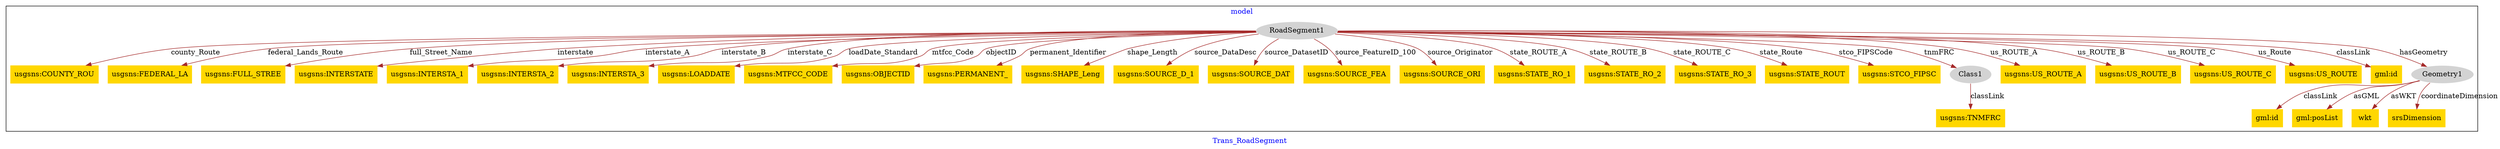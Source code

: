 digraph n0 {
fontcolor="blue"
remincross="true"
label="Trans_RoadSegment"
subgraph cluster {
label="model"
n2[style="filled",color="white",fillcolor="lightgray",label="RoadSegment1"];
n3[shape="plaintext",style="filled",fillcolor="gold",label="usgsns:COUNTY_ROU"];
n4[shape="plaintext",style="filled",fillcolor="gold",label="usgsns:FEDERAL_LA"];
n5[shape="plaintext",style="filled",fillcolor="gold",label="usgsns:FULL_STREE"];
n6[shape="plaintext",style="filled",fillcolor="gold",label="usgsns:INTERSTATE"];
n7[shape="plaintext",style="filled",fillcolor="gold",label="usgsns:INTERSTA_1"];
n8[shape="plaintext",style="filled",fillcolor="gold",label="usgsns:INTERSTA_2"];
n9[shape="plaintext",style="filled",fillcolor="gold",label="usgsns:INTERSTA_3"];
n10[shape="plaintext",style="filled",fillcolor="gold",label="usgsns:LOADDATE"];
n11[shape="plaintext",style="filled",fillcolor="gold",label="usgsns:MTFCC_CODE"];
n12[shape="plaintext",style="filled",fillcolor="gold",label="usgsns:OBJECTID"];
n13[shape="plaintext",style="filled",fillcolor="gold",label="usgsns:PERMANENT_"];
n14[shape="plaintext",style="filled",fillcolor="gold",label="usgsns:SHAPE_Leng"];
n15[shape="plaintext",style="filled",fillcolor="gold",label="usgsns:SOURCE_D_1"];
n16[shape="plaintext",style="filled",fillcolor="gold",label="usgsns:SOURCE_DAT"];
n17[shape="plaintext",style="filled",fillcolor="gold",label="usgsns:SOURCE_FEA"];
n18[shape="plaintext",style="filled",fillcolor="gold",label="usgsns:SOURCE_ORI"];
n19[shape="plaintext",style="filled",fillcolor="gold",label="usgsns:STATE_RO_1"];
n20[shape="plaintext",style="filled",fillcolor="gold",label="usgsns:STATE_RO_2"];
n21[shape="plaintext",style="filled",fillcolor="gold",label="usgsns:STATE_RO_3"];
n22[shape="plaintext",style="filled",fillcolor="gold",label="usgsns:STATE_ROUT"];
n23[shape="plaintext",style="filled",fillcolor="gold",label="usgsns:STCO_FIPSC"];
n24[style="filled",color="white",fillcolor="lightgray",label="Class1"];
n25[shape="plaintext",style="filled",fillcolor="gold",label="usgsns:US_ROUTE_A"];
n26[shape="plaintext",style="filled",fillcolor="gold",label="usgsns:US_ROUTE_B"];
n27[shape="plaintext",style="filled",fillcolor="gold",label="usgsns:US_ROUTE_C"];
n28[shape="plaintext",style="filled",fillcolor="gold",label="usgsns:US_ROUTE"];
n29[shape="plaintext",style="filled",fillcolor="gold",label="gml:id"];
n30[style="filled",color="white",fillcolor="lightgray",label="Geometry1"];
n31[shape="plaintext",style="filled",fillcolor="gold",label="usgsns:TNMFRC"];
n32[shape="plaintext",style="filled",fillcolor="gold",label="gml:id"];
n33[shape="plaintext",style="filled",fillcolor="gold",label="gml:posList"];
n34[shape="plaintext",style="filled",fillcolor="gold",label="wkt"];
n35[shape="plaintext",style="filled",fillcolor="gold",label="srsDimension"];
}
n2 -> n3[color="brown",fontcolor="black",label="county_Route"]
n2 -> n4[color="brown",fontcolor="black",label="federal_Lands_Route"]
n2 -> n5[color="brown",fontcolor="black",label="full_Street_Name"]
n2 -> n6[color="brown",fontcolor="black",label="interstate"]
n2 -> n7[color="brown",fontcolor="black",label="interstate_A"]
n2 -> n8[color="brown",fontcolor="black",label="interstate_B"]
n2 -> n9[color="brown",fontcolor="black",label="interstate_C"]
n2 -> n10[color="brown",fontcolor="black",label="loadDate_Standard"]
n2 -> n11[color="brown",fontcolor="black",label="mtfcc_Code"]
n2 -> n12[color="brown",fontcolor="black",label="objectID"]
n2 -> n13[color="brown",fontcolor="black",label="permanent_Identifier"]
n2 -> n14[color="brown",fontcolor="black",label="shape_Length"]
n2 -> n15[color="brown",fontcolor="black",label="source_DataDesc"]
n2 -> n16[color="brown",fontcolor="black",label="source_DatasetID"]
n2 -> n17[color="brown",fontcolor="black",label="source_FeatureID_100"]
n2 -> n18[color="brown",fontcolor="black",label="source_Originator"]
n2 -> n19[color="brown",fontcolor="black",label="state_ROUTE_A"]
n2 -> n20[color="brown",fontcolor="black",label="state_ROUTE_B"]
n2 -> n21[color="brown",fontcolor="black",label="state_ROUTE_C"]
n2 -> n22[color="brown",fontcolor="black",label="state_Route"]
n2 -> n23[color="brown",fontcolor="black",label="stco_FIPSCode"]
n2 -> n24[color="brown",fontcolor="black",label="tnmFRC"]
n2 -> n25[color="brown",fontcolor="black",label="us_ROUTE_A"]
n2 -> n26[color="brown",fontcolor="black",label="us_ROUTE_B"]
n2 -> n27[color="brown",fontcolor="black",label="us_ROUTE_C"]
n2 -> n28[color="brown",fontcolor="black",label="us_Route"]
n2 -> n29[color="brown",fontcolor="black",label="classLink"]
n2 -> n30[color="brown",fontcolor="black",label="hasGeometry"]
n24 -> n31[color="brown",fontcolor="black",label="classLink"]
n30 -> n32[color="brown",fontcolor="black",label="classLink"]
n30 -> n33[color="brown",fontcolor="black",label="asGML"]
n30 -> n34[color="brown",fontcolor="black",label="asWKT"]
n30 -> n35[color="brown",fontcolor="black",label="coordinateDimension"]
}
